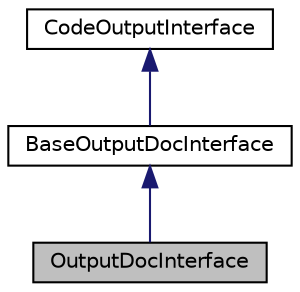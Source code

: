digraph "OutputDocInterface"
{
 // INTERACTIVE_SVG=YES
 // LATEX_PDF_SIZE
  edge [fontname="Helvetica",fontsize="10",labelfontname="Helvetica",labelfontsize="10"];
  node [fontname="Helvetica",fontsize="10",shape=record];
  Node1 [label="OutputDocInterface",height=0.2,width=0.4,color="black", fillcolor="grey75", style="filled", fontcolor="black",tooltip="Interface used for generating documentation."];
  Node2 -> Node1 [dir="back",color="midnightblue",fontsize="10",style="solid",fontname="Helvetica"];
  Node2 [label="BaseOutputDocInterface",height=0.2,width=0.4,color="black", fillcolor="white", style="filled",URL="$df/d27/class_base_output_doc_interface.html",tooltip="Base Interface used for generating output outside of the comment blocks."];
  Node3 -> Node2 [dir="back",color="midnightblue",fontsize="10",style="solid",fontname="Helvetica"];
  Node3 [label="CodeOutputInterface",height=0.2,width=0.4,color="black", fillcolor="white", style="filled",URL="$d5/d9c/class_code_output_interface.html",tooltip="Output interface for code parser."];
}
